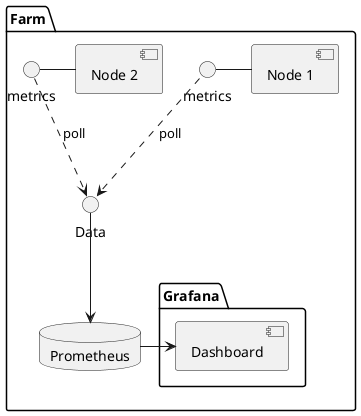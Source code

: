 @startuml
package "Farm" {
    () "metrics" as m1
    () "metrics" as m2
    [Node 1] as n1
    [Node 2] as n2

    m1 - n1
    m2 - n2

    () "Data" as data
    m1 ..> data: poll
    m2 ..> data: poll
    database "Prometheus" as db
    data -down-> db

    folder "Grafana" {
        db -> [Dashboard]
    }
}
@enduml
